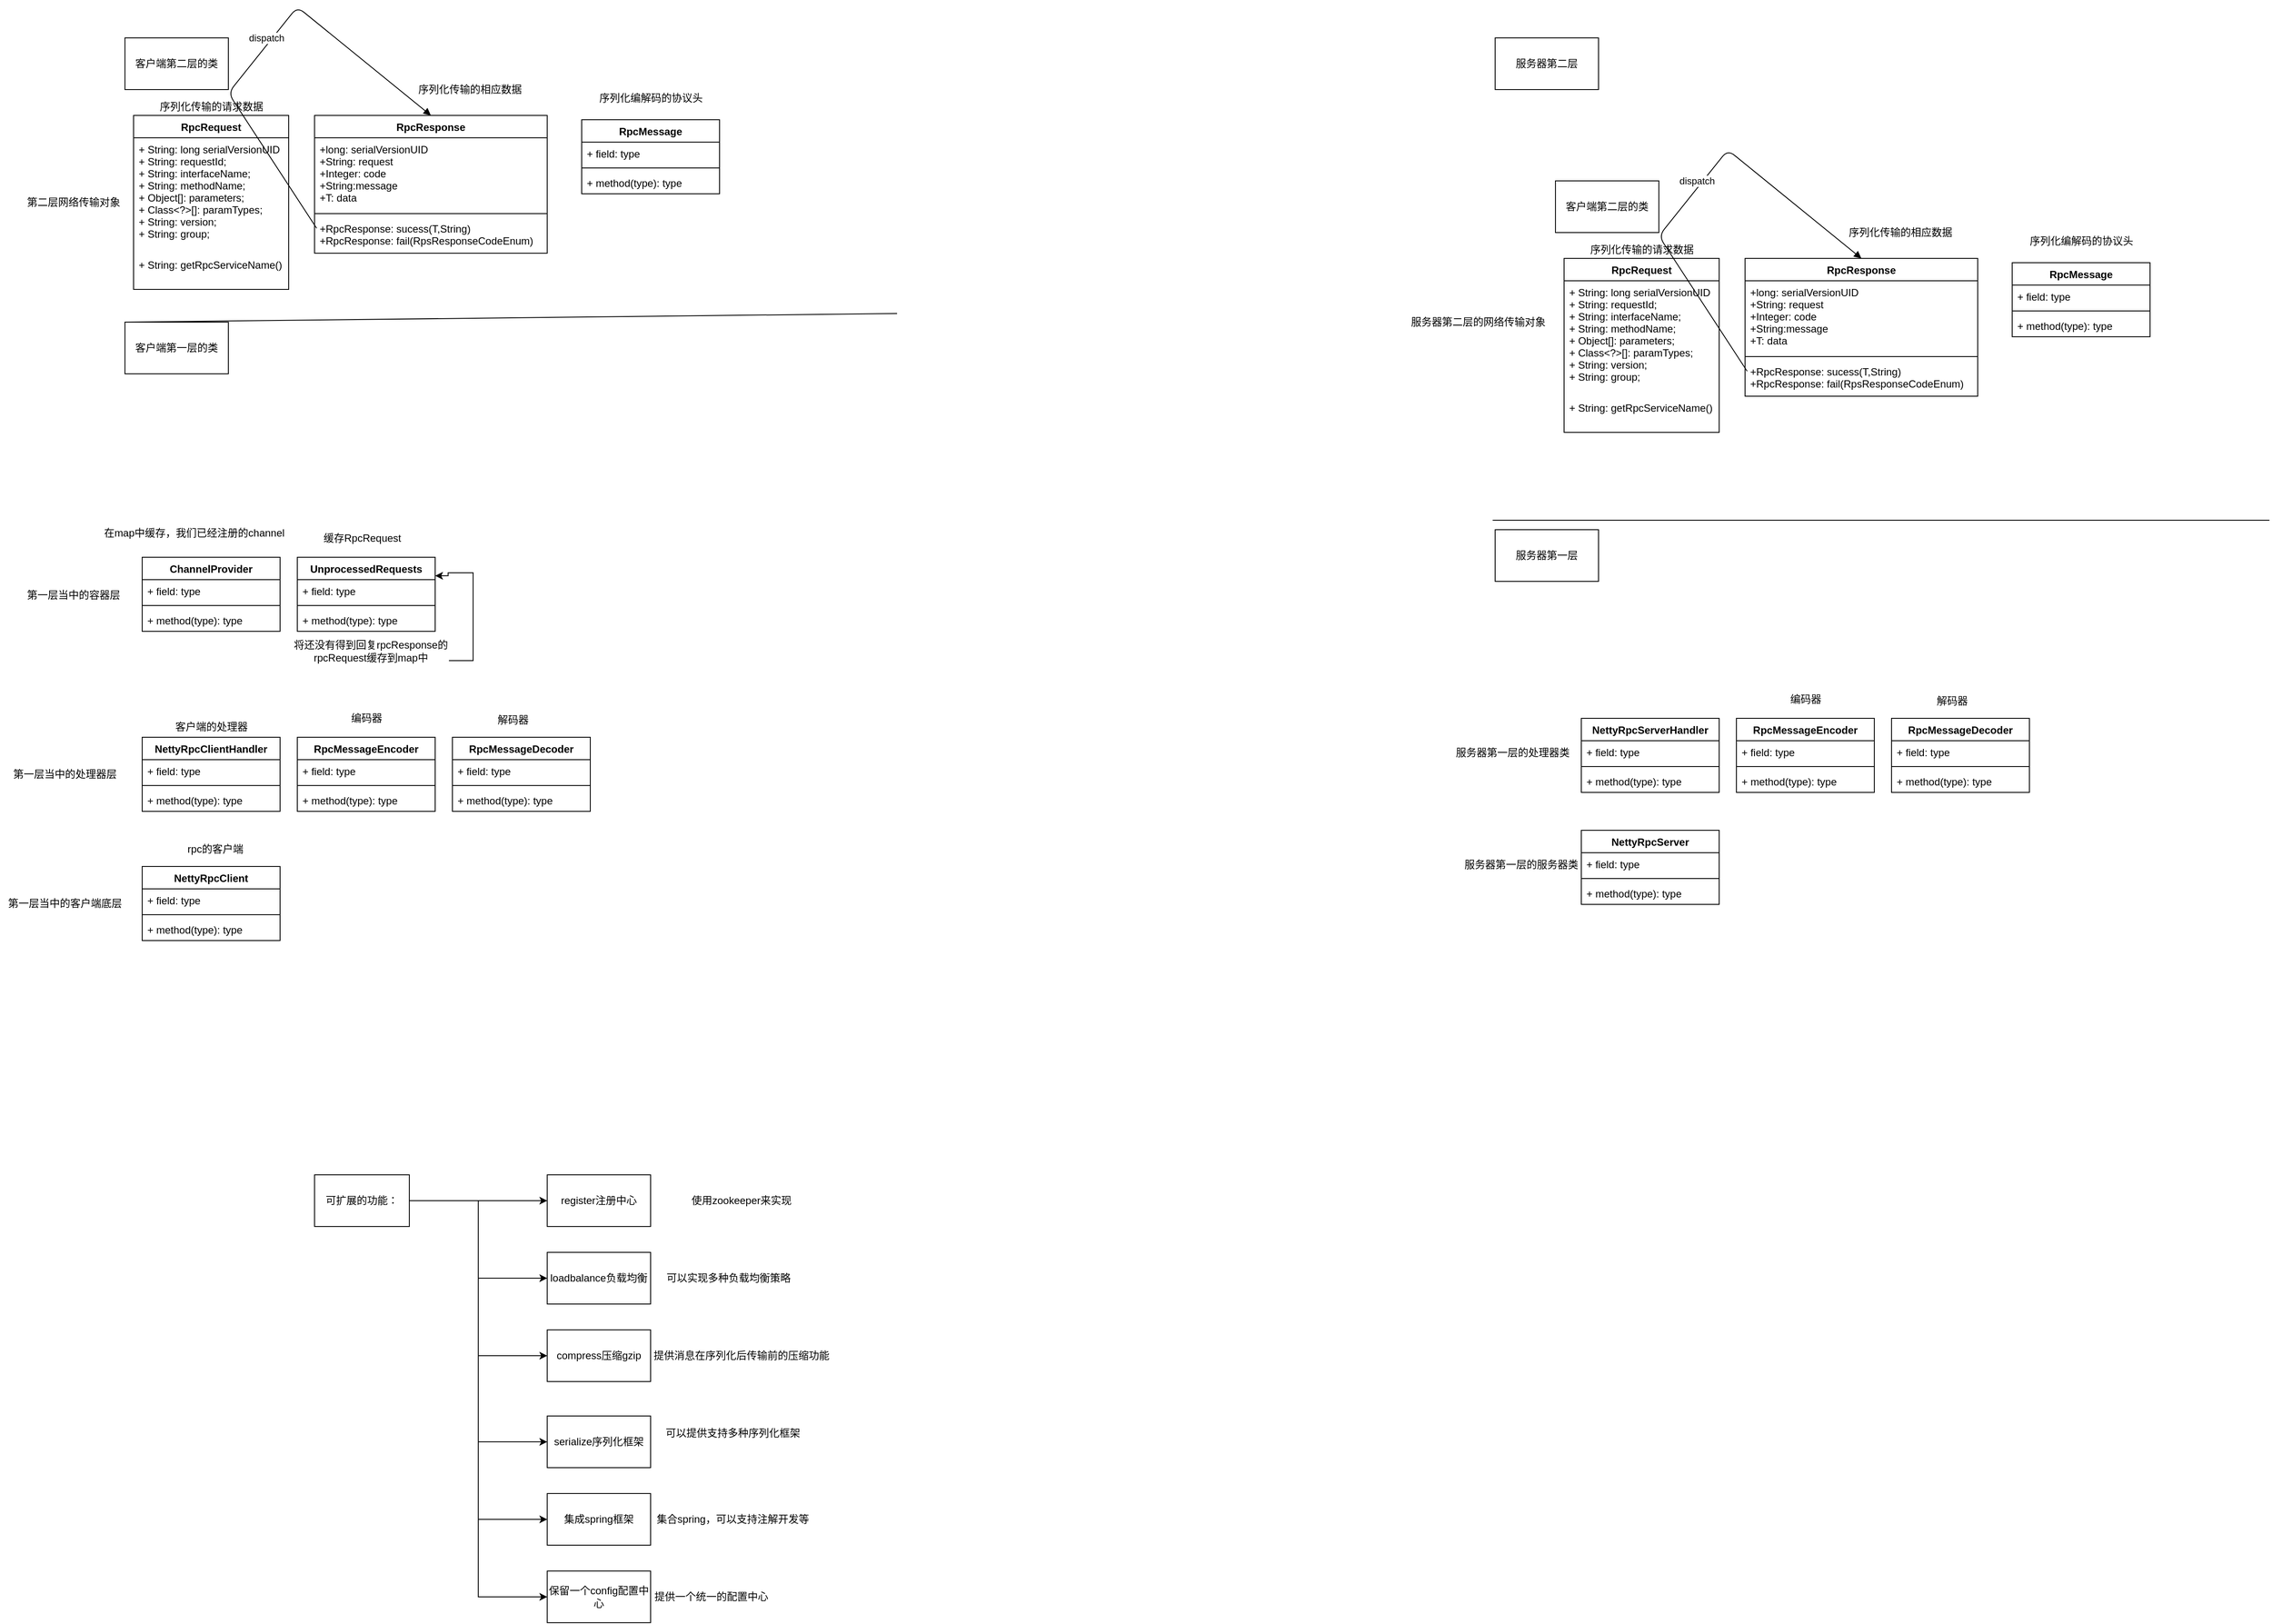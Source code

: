 <mxfile version="15.3.2" type="github">
  <diagram id="C5RBs43oDa-KdzZeNtuy" name="Page-1">
    <mxGraphModel dx="2889" dy="2291" grid="1" gridSize="10" guides="1" tooltips="1" connect="1" arrows="1" fold="1" page="1" pageScale="1" pageWidth="827" pageHeight="1169" math="0" shadow="0">
      <root>
        <mxCell id="WIyWlLk6GJQsqaUBKTNV-0" />
        <mxCell id="WIyWlLk6GJQsqaUBKTNV-1" parent="WIyWlLk6GJQsqaUBKTNV-0" />
        <mxCell id="pnOXPWSVjmxFKUKoBgUp-0" value="RpcRequest" style="swimlane;fontStyle=1;align=center;verticalAlign=top;childLayout=stackLayout;horizontal=1;startSize=26;horizontalStack=0;resizeParent=1;resizeParentMax=0;resizeLast=0;collapsible=1;marginBottom=0;" vertex="1" parent="WIyWlLk6GJQsqaUBKTNV-1">
          <mxGeometry x="10" y="90" width="180" height="202" as="geometry" />
        </mxCell>
        <mxCell id="pnOXPWSVjmxFKUKoBgUp-1" value="+ String: long serialVersionUID&#xa;+ String: requestId;&#xa;+ String: interfaceName;&#xa;+ String: methodName;&#xa;+ Object[]: parameters;&#xa;+ Class&lt;?&gt;[]: paramTypes;&#xa;+ String: version;&#xa;+ String: group;" style="text;strokeColor=none;fillColor=none;align=left;verticalAlign=top;spacingLeft=4;spacingRight=4;overflow=hidden;rotatable=0;points=[[0,0.5],[1,0.5]];portConstraint=eastwest;" vertex="1" parent="pnOXPWSVjmxFKUKoBgUp-0">
          <mxGeometry y="26" width="180" height="134" as="geometry" />
        </mxCell>
        <mxCell id="pnOXPWSVjmxFKUKoBgUp-19" value="+ String: getRpcServiceName()" style="text;strokeColor=none;fillColor=none;align=left;verticalAlign=top;spacingLeft=4;spacingRight=4;overflow=hidden;rotatable=0;points=[[0,0.5],[1,0.5]];portConstraint=eastwest;" vertex="1" parent="pnOXPWSVjmxFKUKoBgUp-0">
          <mxGeometry y="160" width="180" height="42" as="geometry" />
        </mxCell>
        <mxCell id="pnOXPWSVjmxFKUKoBgUp-4" value="&lt;pre style=&quot;background-color: #2b2b2b ; color: #a9b7c6 ; font-family: &amp;#34;jetbrains mono&amp;#34; ; font-size: 10.5pt&quot;&gt;&lt;br&gt;&lt;/pre&gt;" style="text;html=1;align=center;verticalAlign=middle;resizable=0;points=[];autosize=1;strokeColor=none;fillColor=none;" vertex="1" parent="WIyWlLk6GJQsqaUBKTNV-1">
          <mxGeometry x="330" y="75" width="20" height="50" as="geometry" />
        </mxCell>
        <mxCell id="pnOXPWSVjmxFKUKoBgUp-13" value="RpcResponse" style="swimlane;fontStyle=1;align=center;verticalAlign=top;childLayout=stackLayout;horizontal=1;startSize=26;horizontalStack=0;resizeParent=1;resizeParentMax=0;resizeLast=0;collapsible=1;marginBottom=0;" vertex="1" parent="WIyWlLk6GJQsqaUBKTNV-1">
          <mxGeometry x="220" y="90" width="270" height="160" as="geometry" />
        </mxCell>
        <mxCell id="pnOXPWSVjmxFKUKoBgUp-14" value="+long: serialVersionUID&#xa;+String: request&#xa;+Integer: code&#xa;+String:message&#xa;+T: data" style="text;strokeColor=none;fillColor=none;align=left;verticalAlign=top;spacingLeft=4;spacingRight=4;overflow=hidden;rotatable=0;points=[[0,0.5],[1,0.5]];portConstraint=eastwest;" vertex="1" parent="pnOXPWSVjmxFKUKoBgUp-13">
          <mxGeometry y="26" width="270" height="84" as="geometry" />
        </mxCell>
        <mxCell id="pnOXPWSVjmxFKUKoBgUp-15" value="" style="line;strokeWidth=1;fillColor=none;align=left;verticalAlign=middle;spacingTop=-1;spacingLeft=3;spacingRight=3;rotatable=0;labelPosition=right;points=[];portConstraint=eastwest;" vertex="1" parent="pnOXPWSVjmxFKUKoBgUp-13">
          <mxGeometry y="110" width="270" height="8" as="geometry" />
        </mxCell>
        <mxCell id="pnOXPWSVjmxFKUKoBgUp-16" value="+RpcResponse: sucess(T,String)&#xa;+RpcResponse: fail(RpsResponseCodeEnum)" style="text;strokeColor=none;fillColor=none;align=left;verticalAlign=top;spacingLeft=4;spacingRight=4;overflow=hidden;rotatable=0;points=[[0,0.5],[1,0.5]];portConstraint=eastwest;" vertex="1" parent="pnOXPWSVjmxFKUKoBgUp-13">
          <mxGeometry y="118" width="270" height="42" as="geometry" />
        </mxCell>
        <mxCell id="pnOXPWSVjmxFKUKoBgUp-18" value="dispatch" style="html=1;verticalAlign=bottom;endArrow=block;exitX=0.009;exitY=0.31;exitDx=0;exitDy=0;exitPerimeter=0;entryX=0.5;entryY=0;entryDx=0;entryDy=0;" edge="1" parent="pnOXPWSVjmxFKUKoBgUp-13" source="pnOXPWSVjmxFKUKoBgUp-16" target="pnOXPWSVjmxFKUKoBgUp-13">
          <mxGeometry width="80" relative="1" as="geometry">
            <mxPoint x="-100" y="154" as="sourcePoint" />
            <mxPoint x="140" y="4" as="targetPoint" />
            <Array as="points">
              <mxPoint x="-100" y="-26" />
              <mxPoint x="-20" y="-126" />
            </Array>
          </mxGeometry>
        </mxCell>
        <mxCell id="pnOXPWSVjmxFKUKoBgUp-20" value="ChannelProvider" style="swimlane;fontStyle=1;align=center;verticalAlign=top;childLayout=stackLayout;horizontal=1;startSize=26;horizontalStack=0;resizeParent=1;resizeParentMax=0;resizeLast=0;collapsible=1;marginBottom=0;" vertex="1" parent="WIyWlLk6GJQsqaUBKTNV-1">
          <mxGeometry x="20" y="603" width="160" height="86" as="geometry" />
        </mxCell>
        <mxCell id="pnOXPWSVjmxFKUKoBgUp-21" value="+ field: type" style="text;strokeColor=none;fillColor=none;align=left;verticalAlign=top;spacingLeft=4;spacingRight=4;overflow=hidden;rotatable=0;points=[[0,0.5],[1,0.5]];portConstraint=eastwest;" vertex="1" parent="pnOXPWSVjmxFKUKoBgUp-20">
          <mxGeometry y="26" width="160" height="26" as="geometry" />
        </mxCell>
        <mxCell id="pnOXPWSVjmxFKUKoBgUp-22" value="" style="line;strokeWidth=1;fillColor=none;align=left;verticalAlign=middle;spacingTop=-1;spacingLeft=3;spacingRight=3;rotatable=0;labelPosition=right;points=[];portConstraint=eastwest;" vertex="1" parent="pnOXPWSVjmxFKUKoBgUp-20">
          <mxGeometry y="52" width="160" height="8" as="geometry" />
        </mxCell>
        <mxCell id="pnOXPWSVjmxFKUKoBgUp-23" value="+ method(type): type" style="text;strokeColor=none;fillColor=none;align=left;verticalAlign=top;spacingLeft=4;spacingRight=4;overflow=hidden;rotatable=0;points=[[0,0.5],[1,0.5]];portConstraint=eastwest;" vertex="1" parent="pnOXPWSVjmxFKUKoBgUp-20">
          <mxGeometry y="60" width="160" height="26" as="geometry" />
        </mxCell>
        <mxCell id="pnOXPWSVjmxFKUKoBgUp-24" value="NettyRpcClient" style="swimlane;fontStyle=1;align=center;verticalAlign=top;childLayout=stackLayout;horizontal=1;startSize=26;horizontalStack=0;resizeParent=1;resizeParentMax=0;resizeLast=0;collapsible=1;marginBottom=0;" vertex="1" parent="WIyWlLk6GJQsqaUBKTNV-1">
          <mxGeometry x="20" y="962" width="160" height="86" as="geometry" />
        </mxCell>
        <mxCell id="pnOXPWSVjmxFKUKoBgUp-25" value="+ field: type" style="text;strokeColor=none;fillColor=none;align=left;verticalAlign=top;spacingLeft=4;spacingRight=4;overflow=hidden;rotatable=0;points=[[0,0.5],[1,0.5]];portConstraint=eastwest;" vertex="1" parent="pnOXPWSVjmxFKUKoBgUp-24">
          <mxGeometry y="26" width="160" height="26" as="geometry" />
        </mxCell>
        <mxCell id="pnOXPWSVjmxFKUKoBgUp-26" value="" style="line;strokeWidth=1;fillColor=none;align=left;verticalAlign=middle;spacingTop=-1;spacingLeft=3;spacingRight=3;rotatable=0;labelPosition=right;points=[];portConstraint=eastwest;" vertex="1" parent="pnOXPWSVjmxFKUKoBgUp-24">
          <mxGeometry y="52" width="160" height="8" as="geometry" />
        </mxCell>
        <mxCell id="pnOXPWSVjmxFKUKoBgUp-27" value="+ method(type): type" style="text;strokeColor=none;fillColor=none;align=left;verticalAlign=top;spacingLeft=4;spacingRight=4;overflow=hidden;rotatable=0;points=[[0,0.5],[1,0.5]];portConstraint=eastwest;" vertex="1" parent="pnOXPWSVjmxFKUKoBgUp-24">
          <mxGeometry y="60" width="160" height="26" as="geometry" />
        </mxCell>
        <mxCell id="pnOXPWSVjmxFKUKoBgUp-28" value="NettyRpcClientHandler" style="swimlane;fontStyle=1;align=center;verticalAlign=top;childLayout=stackLayout;horizontal=1;startSize=26;horizontalStack=0;resizeParent=1;resizeParentMax=0;resizeLast=0;collapsible=1;marginBottom=0;" vertex="1" parent="WIyWlLk6GJQsqaUBKTNV-1">
          <mxGeometry x="20" y="812" width="160" height="86" as="geometry" />
        </mxCell>
        <mxCell id="pnOXPWSVjmxFKUKoBgUp-29" value="+ field: type" style="text;strokeColor=none;fillColor=none;align=left;verticalAlign=top;spacingLeft=4;spacingRight=4;overflow=hidden;rotatable=0;points=[[0,0.5],[1,0.5]];portConstraint=eastwest;" vertex="1" parent="pnOXPWSVjmxFKUKoBgUp-28">
          <mxGeometry y="26" width="160" height="26" as="geometry" />
        </mxCell>
        <mxCell id="pnOXPWSVjmxFKUKoBgUp-30" value="" style="line;strokeWidth=1;fillColor=none;align=left;verticalAlign=middle;spacingTop=-1;spacingLeft=3;spacingRight=3;rotatable=0;labelPosition=right;points=[];portConstraint=eastwest;" vertex="1" parent="pnOXPWSVjmxFKUKoBgUp-28">
          <mxGeometry y="52" width="160" height="8" as="geometry" />
        </mxCell>
        <mxCell id="pnOXPWSVjmxFKUKoBgUp-31" value="+ method(type): type" style="text;strokeColor=none;fillColor=none;align=left;verticalAlign=top;spacingLeft=4;spacingRight=4;overflow=hidden;rotatable=0;points=[[0,0.5],[1,0.5]];portConstraint=eastwest;" vertex="1" parent="pnOXPWSVjmxFKUKoBgUp-28">
          <mxGeometry y="60" width="160" height="26" as="geometry" />
        </mxCell>
        <mxCell id="pnOXPWSVjmxFKUKoBgUp-32" value="UnprocessedRequests" style="swimlane;fontStyle=1;align=center;verticalAlign=top;childLayout=stackLayout;horizontal=1;startSize=26;horizontalStack=0;resizeParent=1;resizeParentMax=0;resizeLast=0;collapsible=1;marginBottom=0;" vertex="1" parent="WIyWlLk6GJQsqaUBKTNV-1">
          <mxGeometry x="200" y="603" width="160" height="86" as="geometry" />
        </mxCell>
        <mxCell id="pnOXPWSVjmxFKUKoBgUp-33" value="+ field: type" style="text;strokeColor=none;fillColor=none;align=left;verticalAlign=top;spacingLeft=4;spacingRight=4;overflow=hidden;rotatable=0;points=[[0,0.5],[1,0.5]];portConstraint=eastwest;" vertex="1" parent="pnOXPWSVjmxFKUKoBgUp-32">
          <mxGeometry y="26" width="160" height="26" as="geometry" />
        </mxCell>
        <mxCell id="pnOXPWSVjmxFKUKoBgUp-34" value="" style="line;strokeWidth=1;fillColor=none;align=left;verticalAlign=middle;spacingTop=-1;spacingLeft=3;spacingRight=3;rotatable=0;labelPosition=right;points=[];portConstraint=eastwest;" vertex="1" parent="pnOXPWSVjmxFKUKoBgUp-32">
          <mxGeometry y="52" width="160" height="8" as="geometry" />
        </mxCell>
        <mxCell id="pnOXPWSVjmxFKUKoBgUp-35" value="+ method(type): type" style="text;strokeColor=none;fillColor=none;align=left;verticalAlign=top;spacingLeft=4;spacingRight=4;overflow=hidden;rotatable=0;points=[[0,0.5],[1,0.5]];portConstraint=eastwest;" vertex="1" parent="pnOXPWSVjmxFKUKoBgUp-32">
          <mxGeometry y="60" width="160" height="26" as="geometry" />
        </mxCell>
        <mxCell id="pnOXPWSVjmxFKUKoBgUp-37" value="rpc的客户端" style="text;html=1;strokeColor=none;fillColor=none;align=center;verticalAlign=middle;whiteSpace=wrap;rounded=0;" vertex="1" parent="WIyWlLk6GJQsqaUBKTNV-1">
          <mxGeometry x="50" y="932" width="110" height="20" as="geometry" />
        </mxCell>
        <mxCell id="pnOXPWSVjmxFKUKoBgUp-38" value="客户端的处理器" style="text;html=1;align=center;verticalAlign=middle;resizable=0;points=[];autosize=1;strokeColor=none;fillColor=none;" vertex="1" parent="WIyWlLk6GJQsqaUBKTNV-1">
          <mxGeometry x="50" y="790" width="100" height="20" as="geometry" />
        </mxCell>
        <mxCell id="pnOXPWSVjmxFKUKoBgUp-39" value="在map中缓存，我们已经注册的channel" style="text;html=1;align=center;verticalAlign=middle;resizable=0;points=[];autosize=1;strokeColor=none;fillColor=none;" vertex="1" parent="WIyWlLk6GJQsqaUBKTNV-1">
          <mxGeometry x="-30" y="565" width="220" height="20" as="geometry" />
        </mxCell>
        <mxCell id="pnOXPWSVjmxFKUKoBgUp-49" style="edgeStyle=orthogonalEdgeStyle;rounded=0;orthogonalLoop=1;jettySize=auto;html=1;entryX=1;entryY=0.25;entryDx=0;entryDy=0;exitX=1.005;exitY=0.533;exitDx=0;exitDy=0;exitPerimeter=0;" edge="1" parent="WIyWlLk6GJQsqaUBKTNV-1" target="pnOXPWSVjmxFKUKoBgUp-32">
          <mxGeometry relative="1" as="geometry">
            <mxPoint x="375.95" y="722.99" as="sourcePoint" />
            <mxPoint x="385" y="651" as="targetPoint" />
            <Array as="points">
              <mxPoint x="404" y="723" />
              <mxPoint x="404" y="621" />
              <mxPoint x="375" y="621" />
              <mxPoint x="375" y="625" />
            </Array>
          </mxGeometry>
        </mxCell>
        <mxCell id="pnOXPWSVjmxFKUKoBgUp-40" value="将还没有得到回复rpcResponse的&lt;br&gt;rpcRequest缓存到map中" style="text;html=1;align=center;verticalAlign=middle;resizable=0;points=[];autosize=1;strokeColor=none;fillColor=none;" vertex="1" parent="WIyWlLk6GJQsqaUBKTNV-1">
          <mxGeometry x="190" y="696.5" width="190" height="30" as="geometry" />
        </mxCell>
        <mxCell id="pnOXPWSVjmxFKUKoBgUp-41" value="" style="endArrow=none;html=1;" edge="1" parent="WIyWlLk6GJQsqaUBKTNV-1">
          <mxGeometry width="50" height="50" relative="1" as="geometry">
            <mxPoint y="330" as="sourcePoint" />
            <mxPoint x="896" y="320" as="targetPoint" />
          </mxGeometry>
        </mxCell>
        <mxCell id="pnOXPWSVjmxFKUKoBgUp-43" value="客户端第二层的类" style="rounded=0;whiteSpace=wrap;html=1;" vertex="1" parent="WIyWlLk6GJQsqaUBKTNV-1">
          <mxGeometry width="120" height="60" as="geometry" />
        </mxCell>
        <mxCell id="pnOXPWSVjmxFKUKoBgUp-44" value="客户端第一层的类" style="rounded=0;whiteSpace=wrap;html=1;" vertex="1" parent="WIyWlLk6GJQsqaUBKTNV-1">
          <mxGeometry y="330" width="120" height="60" as="geometry" />
        </mxCell>
        <mxCell id="pnOXPWSVjmxFKUKoBgUp-45" value="RpcMessageDecoder" style="swimlane;fontStyle=1;align=center;verticalAlign=top;childLayout=stackLayout;horizontal=1;startSize=26;horizontalStack=0;resizeParent=1;resizeParentMax=0;resizeLast=0;collapsible=1;marginBottom=0;" vertex="1" parent="WIyWlLk6GJQsqaUBKTNV-1">
          <mxGeometry x="380" y="812" width="160" height="86" as="geometry" />
        </mxCell>
        <mxCell id="pnOXPWSVjmxFKUKoBgUp-46" value="+ field: type" style="text;strokeColor=none;fillColor=none;align=left;verticalAlign=top;spacingLeft=4;spacingRight=4;overflow=hidden;rotatable=0;points=[[0,0.5],[1,0.5]];portConstraint=eastwest;" vertex="1" parent="pnOXPWSVjmxFKUKoBgUp-45">
          <mxGeometry y="26" width="160" height="26" as="geometry" />
        </mxCell>
        <mxCell id="pnOXPWSVjmxFKUKoBgUp-47" value="" style="line;strokeWidth=1;fillColor=none;align=left;verticalAlign=middle;spacingTop=-1;spacingLeft=3;spacingRight=3;rotatable=0;labelPosition=right;points=[];portConstraint=eastwest;" vertex="1" parent="pnOXPWSVjmxFKUKoBgUp-45">
          <mxGeometry y="52" width="160" height="8" as="geometry" />
        </mxCell>
        <mxCell id="pnOXPWSVjmxFKUKoBgUp-48" value="+ method(type): type" style="text;strokeColor=none;fillColor=none;align=left;verticalAlign=top;spacingLeft=4;spacingRight=4;overflow=hidden;rotatable=0;points=[[0,0.5],[1,0.5]];portConstraint=eastwest;" vertex="1" parent="pnOXPWSVjmxFKUKoBgUp-45">
          <mxGeometry y="60" width="160" height="26" as="geometry" />
        </mxCell>
        <mxCell id="pnOXPWSVjmxFKUKoBgUp-50" value="缓存RpcRequest" style="text;html=1;align=center;verticalAlign=middle;resizable=0;points=[];autosize=1;strokeColor=none;fillColor=none;" vertex="1" parent="WIyWlLk6GJQsqaUBKTNV-1">
          <mxGeometry x="220" y="571" width="110" height="20" as="geometry" />
        </mxCell>
        <mxCell id="pnOXPWSVjmxFKUKoBgUp-51" value="RpcMessageEncoder" style="swimlane;fontStyle=1;align=center;verticalAlign=top;childLayout=stackLayout;horizontal=1;startSize=26;horizontalStack=0;resizeParent=1;resizeParentMax=0;resizeLast=0;collapsible=1;marginBottom=0;" vertex="1" parent="WIyWlLk6GJQsqaUBKTNV-1">
          <mxGeometry x="200" y="812" width="160" height="86" as="geometry" />
        </mxCell>
        <mxCell id="pnOXPWSVjmxFKUKoBgUp-52" value="+ field: type" style="text;strokeColor=none;fillColor=none;align=left;verticalAlign=top;spacingLeft=4;spacingRight=4;overflow=hidden;rotatable=0;points=[[0,0.5],[1,0.5]];portConstraint=eastwest;" vertex="1" parent="pnOXPWSVjmxFKUKoBgUp-51">
          <mxGeometry y="26" width="160" height="26" as="geometry" />
        </mxCell>
        <mxCell id="pnOXPWSVjmxFKUKoBgUp-53" value="" style="line;strokeWidth=1;fillColor=none;align=left;verticalAlign=middle;spacingTop=-1;spacingLeft=3;spacingRight=3;rotatable=0;labelPosition=right;points=[];portConstraint=eastwest;" vertex="1" parent="pnOXPWSVjmxFKUKoBgUp-51">
          <mxGeometry y="52" width="160" height="8" as="geometry" />
        </mxCell>
        <mxCell id="pnOXPWSVjmxFKUKoBgUp-54" value="+ method(type): type" style="text;strokeColor=none;fillColor=none;align=left;verticalAlign=top;spacingLeft=4;spacingRight=4;overflow=hidden;rotatable=0;points=[[0,0.5],[1,0.5]];portConstraint=eastwest;" vertex="1" parent="pnOXPWSVjmxFKUKoBgUp-51">
          <mxGeometry y="60" width="160" height="26" as="geometry" />
        </mxCell>
        <mxCell id="pnOXPWSVjmxFKUKoBgUp-55" value="解码器" style="text;html=1;align=center;verticalAlign=middle;resizable=0;points=[];autosize=1;strokeColor=none;fillColor=none;" vertex="1" parent="WIyWlLk6GJQsqaUBKTNV-1">
          <mxGeometry x="425" y="782" width="50" height="20" as="geometry" />
        </mxCell>
        <mxCell id="pnOXPWSVjmxFKUKoBgUp-56" value="编码器" style="text;html=1;align=center;verticalAlign=middle;resizable=0;points=[];autosize=1;strokeColor=none;fillColor=none;" vertex="1" parent="WIyWlLk6GJQsqaUBKTNV-1">
          <mxGeometry x="255" y="780" width="50" height="20" as="geometry" />
        </mxCell>
        <mxCell id="pnOXPWSVjmxFKUKoBgUp-57" value="RpcMessage" style="swimlane;fontStyle=1;align=center;verticalAlign=top;childLayout=stackLayout;horizontal=1;startSize=26;horizontalStack=0;resizeParent=1;resizeParentMax=0;resizeLast=0;collapsible=1;marginBottom=0;" vertex="1" parent="WIyWlLk6GJQsqaUBKTNV-1">
          <mxGeometry x="530" y="95" width="160" height="86" as="geometry" />
        </mxCell>
        <mxCell id="pnOXPWSVjmxFKUKoBgUp-58" value="+ field: type" style="text;strokeColor=none;fillColor=none;align=left;verticalAlign=top;spacingLeft=4;spacingRight=4;overflow=hidden;rotatable=0;points=[[0,0.5],[1,0.5]];portConstraint=eastwest;" vertex="1" parent="pnOXPWSVjmxFKUKoBgUp-57">
          <mxGeometry y="26" width="160" height="26" as="geometry" />
        </mxCell>
        <mxCell id="pnOXPWSVjmxFKUKoBgUp-59" value="" style="line;strokeWidth=1;fillColor=none;align=left;verticalAlign=middle;spacingTop=-1;spacingLeft=3;spacingRight=3;rotatable=0;labelPosition=right;points=[];portConstraint=eastwest;" vertex="1" parent="pnOXPWSVjmxFKUKoBgUp-57">
          <mxGeometry y="52" width="160" height="8" as="geometry" />
        </mxCell>
        <mxCell id="pnOXPWSVjmxFKUKoBgUp-60" value="+ method(type): type" style="text;strokeColor=none;fillColor=none;align=left;verticalAlign=top;spacingLeft=4;spacingRight=4;overflow=hidden;rotatable=0;points=[[0,0.5],[1,0.5]];portConstraint=eastwest;" vertex="1" parent="pnOXPWSVjmxFKUKoBgUp-57">
          <mxGeometry y="60" width="160" height="26" as="geometry" />
        </mxCell>
        <mxCell id="pnOXPWSVjmxFKUKoBgUp-62" value="序列化编解码的协议头" style="text;html=1;align=center;verticalAlign=middle;resizable=0;points=[];autosize=1;strokeColor=none;fillColor=none;" vertex="1" parent="WIyWlLk6GJQsqaUBKTNV-1">
          <mxGeometry x="540" y="60" width="140" height="20" as="geometry" />
        </mxCell>
        <mxCell id="pnOXPWSVjmxFKUKoBgUp-63" value="序列化传输的相应数据" style="text;html=1;align=center;verticalAlign=middle;resizable=0;points=[];autosize=1;strokeColor=none;fillColor=none;" vertex="1" parent="WIyWlLk6GJQsqaUBKTNV-1">
          <mxGeometry x="330" y="50" width="140" height="20" as="geometry" />
        </mxCell>
        <mxCell id="pnOXPWSVjmxFKUKoBgUp-64" value="序列化传输的请求数据" style="text;html=1;align=center;verticalAlign=middle;resizable=0;points=[];autosize=1;strokeColor=none;fillColor=none;" vertex="1" parent="WIyWlLk6GJQsqaUBKTNV-1">
          <mxGeometry x="30" y="70" width="140" height="20" as="geometry" />
        </mxCell>
        <mxCell id="pnOXPWSVjmxFKUKoBgUp-65" value="第一层当中的容器层" style="text;html=1;align=center;verticalAlign=middle;resizable=0;points=[];autosize=1;strokeColor=none;fillColor=none;" vertex="1" parent="WIyWlLk6GJQsqaUBKTNV-1">
          <mxGeometry x="-120" y="637" width="120" height="20" as="geometry" />
        </mxCell>
        <mxCell id="pnOXPWSVjmxFKUKoBgUp-66" value="第一层当中的处理器层" style="text;html=1;align=center;verticalAlign=middle;resizable=0;points=[];autosize=1;strokeColor=none;fillColor=none;" vertex="1" parent="WIyWlLk6GJQsqaUBKTNV-1">
          <mxGeometry x="-140" y="845" width="140" height="20" as="geometry" />
        </mxCell>
        <mxCell id="pnOXPWSVjmxFKUKoBgUp-67" value="第一层当中的客户端底层" style="text;html=1;align=center;verticalAlign=middle;resizable=0;points=[];autosize=1;strokeColor=none;fillColor=none;" vertex="1" parent="WIyWlLk6GJQsqaUBKTNV-1">
          <mxGeometry x="-145" y="995" width="150" height="20" as="geometry" />
        </mxCell>
        <mxCell id="pnOXPWSVjmxFKUKoBgUp-70" value="第二层网络传输对象" style="text;html=1;align=center;verticalAlign=middle;resizable=0;points=[];autosize=1;strokeColor=none;fillColor=none;" vertex="1" parent="WIyWlLk6GJQsqaUBKTNV-1">
          <mxGeometry x="-120" y="181" width="120" height="20" as="geometry" />
        </mxCell>
        <mxCell id="pnOXPWSVjmxFKUKoBgUp-72" value="NettyRpcServer" style="swimlane;fontStyle=1;align=center;verticalAlign=top;childLayout=stackLayout;horizontal=1;startSize=26;horizontalStack=0;resizeParent=1;resizeParentMax=0;resizeLast=0;collapsible=1;marginBottom=0;" vertex="1" parent="WIyWlLk6GJQsqaUBKTNV-1">
          <mxGeometry x="1690" y="920" width="160" height="86" as="geometry" />
        </mxCell>
        <mxCell id="pnOXPWSVjmxFKUKoBgUp-73" value="+ field: type" style="text;strokeColor=none;fillColor=none;align=left;verticalAlign=top;spacingLeft=4;spacingRight=4;overflow=hidden;rotatable=0;points=[[0,0.5],[1,0.5]];portConstraint=eastwest;" vertex="1" parent="pnOXPWSVjmxFKUKoBgUp-72">
          <mxGeometry y="26" width="160" height="26" as="geometry" />
        </mxCell>
        <mxCell id="pnOXPWSVjmxFKUKoBgUp-74" value="" style="line;strokeWidth=1;fillColor=none;align=left;verticalAlign=middle;spacingTop=-1;spacingLeft=3;spacingRight=3;rotatable=0;labelPosition=right;points=[];portConstraint=eastwest;" vertex="1" parent="pnOXPWSVjmxFKUKoBgUp-72">
          <mxGeometry y="52" width="160" height="8" as="geometry" />
        </mxCell>
        <mxCell id="pnOXPWSVjmxFKUKoBgUp-75" value="+ method(type): type" style="text;strokeColor=none;fillColor=none;align=left;verticalAlign=top;spacingLeft=4;spacingRight=4;overflow=hidden;rotatable=0;points=[[0,0.5],[1,0.5]];portConstraint=eastwest;" vertex="1" parent="pnOXPWSVjmxFKUKoBgUp-72">
          <mxGeometry y="60" width="160" height="26" as="geometry" />
        </mxCell>
        <mxCell id="pnOXPWSVjmxFKUKoBgUp-78" value="NettyRpcServerHandler" style="swimlane;fontStyle=1;align=center;verticalAlign=top;childLayout=stackLayout;horizontal=1;startSize=26;horizontalStack=0;resizeParent=1;resizeParentMax=0;resizeLast=0;collapsible=1;marginBottom=0;" vertex="1" parent="WIyWlLk6GJQsqaUBKTNV-1">
          <mxGeometry x="1690" y="790" width="160" height="86" as="geometry" />
        </mxCell>
        <mxCell id="pnOXPWSVjmxFKUKoBgUp-79" value="+ field: type" style="text;strokeColor=none;fillColor=none;align=left;verticalAlign=top;spacingLeft=4;spacingRight=4;overflow=hidden;rotatable=0;points=[[0,0.5],[1,0.5]];portConstraint=eastwest;" vertex="1" parent="pnOXPWSVjmxFKUKoBgUp-78">
          <mxGeometry y="26" width="160" height="26" as="geometry" />
        </mxCell>
        <mxCell id="pnOXPWSVjmxFKUKoBgUp-80" value="" style="line;strokeWidth=1;fillColor=none;align=left;verticalAlign=middle;spacingTop=-1;spacingLeft=3;spacingRight=3;rotatable=0;labelPosition=right;points=[];portConstraint=eastwest;" vertex="1" parent="pnOXPWSVjmxFKUKoBgUp-78">
          <mxGeometry y="52" width="160" height="8" as="geometry" />
        </mxCell>
        <mxCell id="pnOXPWSVjmxFKUKoBgUp-81" value="+ method(type): type" style="text;strokeColor=none;fillColor=none;align=left;verticalAlign=top;spacingLeft=4;spacingRight=4;overflow=hidden;rotatable=0;points=[[0,0.5],[1,0.5]];portConstraint=eastwest;" vertex="1" parent="pnOXPWSVjmxFKUKoBgUp-78">
          <mxGeometry y="60" width="160" height="26" as="geometry" />
        </mxCell>
        <mxCell id="pnOXPWSVjmxFKUKoBgUp-82" value="RpcMessageDecoder" style="swimlane;fontStyle=1;align=center;verticalAlign=top;childLayout=stackLayout;horizontal=1;startSize=26;horizontalStack=0;resizeParent=1;resizeParentMax=0;resizeLast=0;collapsible=1;marginBottom=0;" vertex="1" parent="WIyWlLk6GJQsqaUBKTNV-1">
          <mxGeometry x="2050" y="790" width="160" height="86" as="geometry" />
        </mxCell>
        <mxCell id="pnOXPWSVjmxFKUKoBgUp-83" value="+ field: type" style="text;strokeColor=none;fillColor=none;align=left;verticalAlign=top;spacingLeft=4;spacingRight=4;overflow=hidden;rotatable=0;points=[[0,0.5],[1,0.5]];portConstraint=eastwest;" vertex="1" parent="pnOXPWSVjmxFKUKoBgUp-82">
          <mxGeometry y="26" width="160" height="26" as="geometry" />
        </mxCell>
        <mxCell id="pnOXPWSVjmxFKUKoBgUp-84" value="" style="line;strokeWidth=1;fillColor=none;align=left;verticalAlign=middle;spacingTop=-1;spacingLeft=3;spacingRight=3;rotatable=0;labelPosition=right;points=[];portConstraint=eastwest;" vertex="1" parent="pnOXPWSVjmxFKUKoBgUp-82">
          <mxGeometry y="52" width="160" height="8" as="geometry" />
        </mxCell>
        <mxCell id="pnOXPWSVjmxFKUKoBgUp-85" value="+ method(type): type" style="text;strokeColor=none;fillColor=none;align=left;verticalAlign=top;spacingLeft=4;spacingRight=4;overflow=hidden;rotatable=0;points=[[0,0.5],[1,0.5]];portConstraint=eastwest;" vertex="1" parent="pnOXPWSVjmxFKUKoBgUp-82">
          <mxGeometry y="60" width="160" height="26" as="geometry" />
        </mxCell>
        <mxCell id="pnOXPWSVjmxFKUKoBgUp-86" value="RpcMessageEncoder" style="swimlane;fontStyle=1;align=center;verticalAlign=top;childLayout=stackLayout;horizontal=1;startSize=26;horizontalStack=0;resizeParent=1;resizeParentMax=0;resizeLast=0;collapsible=1;marginBottom=0;" vertex="1" parent="WIyWlLk6GJQsqaUBKTNV-1">
          <mxGeometry x="1870" y="790" width="160" height="86" as="geometry" />
        </mxCell>
        <mxCell id="pnOXPWSVjmxFKUKoBgUp-87" value="+ field: type" style="text;strokeColor=none;fillColor=none;align=left;verticalAlign=top;spacingLeft=4;spacingRight=4;overflow=hidden;rotatable=0;points=[[0,0.5],[1,0.5]];portConstraint=eastwest;" vertex="1" parent="pnOXPWSVjmxFKUKoBgUp-86">
          <mxGeometry y="26" width="160" height="26" as="geometry" />
        </mxCell>
        <mxCell id="pnOXPWSVjmxFKUKoBgUp-88" value="" style="line;strokeWidth=1;fillColor=none;align=left;verticalAlign=middle;spacingTop=-1;spacingLeft=3;spacingRight=3;rotatable=0;labelPosition=right;points=[];portConstraint=eastwest;" vertex="1" parent="pnOXPWSVjmxFKUKoBgUp-86">
          <mxGeometry y="52" width="160" height="8" as="geometry" />
        </mxCell>
        <mxCell id="pnOXPWSVjmxFKUKoBgUp-89" value="+ method(type): type" style="text;strokeColor=none;fillColor=none;align=left;verticalAlign=top;spacingLeft=4;spacingRight=4;overflow=hidden;rotatable=0;points=[[0,0.5],[1,0.5]];portConstraint=eastwest;" vertex="1" parent="pnOXPWSVjmxFKUKoBgUp-86">
          <mxGeometry y="60" width="160" height="26" as="geometry" />
        </mxCell>
        <mxCell id="pnOXPWSVjmxFKUKoBgUp-90" value="解码器" style="text;html=1;align=center;verticalAlign=middle;resizable=0;points=[];autosize=1;strokeColor=none;fillColor=none;" vertex="1" parent="WIyWlLk6GJQsqaUBKTNV-1">
          <mxGeometry x="2095" y="760" width="50" height="20" as="geometry" />
        </mxCell>
        <mxCell id="pnOXPWSVjmxFKUKoBgUp-91" value="编码器" style="text;html=1;align=center;verticalAlign=middle;resizable=0;points=[];autosize=1;strokeColor=none;fillColor=none;" vertex="1" parent="WIyWlLk6GJQsqaUBKTNV-1">
          <mxGeometry x="1925" y="758" width="50" height="20" as="geometry" />
        </mxCell>
        <mxCell id="pnOXPWSVjmxFKUKoBgUp-92" value="RpcRequest" style="swimlane;fontStyle=1;align=center;verticalAlign=top;childLayout=stackLayout;horizontal=1;startSize=26;horizontalStack=0;resizeParent=1;resizeParentMax=0;resizeLast=0;collapsible=1;marginBottom=0;" vertex="1" parent="WIyWlLk6GJQsqaUBKTNV-1">
          <mxGeometry x="1670" y="256" width="180" height="202" as="geometry" />
        </mxCell>
        <mxCell id="pnOXPWSVjmxFKUKoBgUp-93" value="+ String: long serialVersionUID&#xa;+ String: requestId;&#xa;+ String: interfaceName;&#xa;+ String: methodName;&#xa;+ Object[]: parameters;&#xa;+ Class&lt;?&gt;[]: paramTypes;&#xa;+ String: version;&#xa;+ String: group;" style="text;strokeColor=none;fillColor=none;align=left;verticalAlign=top;spacingLeft=4;spacingRight=4;overflow=hidden;rotatable=0;points=[[0,0.5],[1,0.5]];portConstraint=eastwest;" vertex="1" parent="pnOXPWSVjmxFKUKoBgUp-92">
          <mxGeometry y="26" width="180" height="134" as="geometry" />
        </mxCell>
        <mxCell id="pnOXPWSVjmxFKUKoBgUp-94" value="+ String: getRpcServiceName()" style="text;strokeColor=none;fillColor=none;align=left;verticalAlign=top;spacingLeft=4;spacingRight=4;overflow=hidden;rotatable=0;points=[[0,0.5],[1,0.5]];portConstraint=eastwest;" vertex="1" parent="pnOXPWSVjmxFKUKoBgUp-92">
          <mxGeometry y="160" width="180" height="42" as="geometry" />
        </mxCell>
        <mxCell id="pnOXPWSVjmxFKUKoBgUp-95" value="&lt;pre style=&quot;background-color: #2b2b2b ; color: #a9b7c6 ; font-family: &amp;#34;jetbrains mono&amp;#34; ; font-size: 10.5pt&quot;&gt;&lt;br&gt;&lt;/pre&gt;" style="text;html=1;align=center;verticalAlign=middle;resizable=0;points=[];autosize=1;strokeColor=none;fillColor=none;" vertex="1" parent="WIyWlLk6GJQsqaUBKTNV-1">
          <mxGeometry x="1990" y="241" width="20" height="50" as="geometry" />
        </mxCell>
        <mxCell id="pnOXPWSVjmxFKUKoBgUp-96" value="RpcResponse" style="swimlane;fontStyle=1;align=center;verticalAlign=top;childLayout=stackLayout;horizontal=1;startSize=26;horizontalStack=0;resizeParent=1;resizeParentMax=0;resizeLast=0;collapsible=1;marginBottom=0;" vertex="1" parent="WIyWlLk6GJQsqaUBKTNV-1">
          <mxGeometry x="1880" y="256" width="270" height="160" as="geometry" />
        </mxCell>
        <mxCell id="pnOXPWSVjmxFKUKoBgUp-97" value="+long: serialVersionUID&#xa;+String: request&#xa;+Integer: code&#xa;+String:message&#xa;+T: data" style="text;strokeColor=none;fillColor=none;align=left;verticalAlign=top;spacingLeft=4;spacingRight=4;overflow=hidden;rotatable=0;points=[[0,0.5],[1,0.5]];portConstraint=eastwest;" vertex="1" parent="pnOXPWSVjmxFKUKoBgUp-96">
          <mxGeometry y="26" width="270" height="84" as="geometry" />
        </mxCell>
        <mxCell id="pnOXPWSVjmxFKUKoBgUp-98" value="" style="line;strokeWidth=1;fillColor=none;align=left;verticalAlign=middle;spacingTop=-1;spacingLeft=3;spacingRight=3;rotatable=0;labelPosition=right;points=[];portConstraint=eastwest;" vertex="1" parent="pnOXPWSVjmxFKUKoBgUp-96">
          <mxGeometry y="110" width="270" height="8" as="geometry" />
        </mxCell>
        <mxCell id="pnOXPWSVjmxFKUKoBgUp-99" value="+RpcResponse: sucess(T,String)&#xa;+RpcResponse: fail(RpsResponseCodeEnum)" style="text;strokeColor=none;fillColor=none;align=left;verticalAlign=top;spacingLeft=4;spacingRight=4;overflow=hidden;rotatable=0;points=[[0,0.5],[1,0.5]];portConstraint=eastwest;" vertex="1" parent="pnOXPWSVjmxFKUKoBgUp-96">
          <mxGeometry y="118" width="270" height="42" as="geometry" />
        </mxCell>
        <mxCell id="pnOXPWSVjmxFKUKoBgUp-100" value="dispatch" style="html=1;verticalAlign=bottom;endArrow=block;exitX=0.009;exitY=0.31;exitDx=0;exitDy=0;exitPerimeter=0;entryX=0.5;entryY=0;entryDx=0;entryDy=0;" edge="1" parent="pnOXPWSVjmxFKUKoBgUp-96" source="pnOXPWSVjmxFKUKoBgUp-99" target="pnOXPWSVjmxFKUKoBgUp-96">
          <mxGeometry width="80" relative="1" as="geometry">
            <mxPoint x="-100" y="154" as="sourcePoint" />
            <mxPoint x="140" y="4" as="targetPoint" />
            <Array as="points">
              <mxPoint x="-100" y="-26" />
              <mxPoint x="-20" y="-126" />
            </Array>
          </mxGeometry>
        </mxCell>
        <mxCell id="pnOXPWSVjmxFKUKoBgUp-101" value="客户端第二层的类" style="rounded=0;whiteSpace=wrap;html=1;" vertex="1" parent="WIyWlLk6GJQsqaUBKTNV-1">
          <mxGeometry x="1660" y="166" width="120" height="60" as="geometry" />
        </mxCell>
        <mxCell id="pnOXPWSVjmxFKUKoBgUp-102" value="RpcMessage" style="swimlane;fontStyle=1;align=center;verticalAlign=top;childLayout=stackLayout;horizontal=1;startSize=26;horizontalStack=0;resizeParent=1;resizeParentMax=0;resizeLast=0;collapsible=1;marginBottom=0;" vertex="1" parent="WIyWlLk6GJQsqaUBKTNV-1">
          <mxGeometry x="2190" y="261" width="160" height="86" as="geometry" />
        </mxCell>
        <mxCell id="pnOXPWSVjmxFKUKoBgUp-103" value="+ field: type" style="text;strokeColor=none;fillColor=none;align=left;verticalAlign=top;spacingLeft=4;spacingRight=4;overflow=hidden;rotatable=0;points=[[0,0.5],[1,0.5]];portConstraint=eastwest;" vertex="1" parent="pnOXPWSVjmxFKUKoBgUp-102">
          <mxGeometry y="26" width="160" height="26" as="geometry" />
        </mxCell>
        <mxCell id="pnOXPWSVjmxFKUKoBgUp-104" value="" style="line;strokeWidth=1;fillColor=none;align=left;verticalAlign=middle;spacingTop=-1;spacingLeft=3;spacingRight=3;rotatable=0;labelPosition=right;points=[];portConstraint=eastwest;" vertex="1" parent="pnOXPWSVjmxFKUKoBgUp-102">
          <mxGeometry y="52" width="160" height="8" as="geometry" />
        </mxCell>
        <mxCell id="pnOXPWSVjmxFKUKoBgUp-105" value="+ method(type): type" style="text;strokeColor=none;fillColor=none;align=left;verticalAlign=top;spacingLeft=4;spacingRight=4;overflow=hidden;rotatable=0;points=[[0,0.5],[1,0.5]];portConstraint=eastwest;" vertex="1" parent="pnOXPWSVjmxFKUKoBgUp-102">
          <mxGeometry y="60" width="160" height="26" as="geometry" />
        </mxCell>
        <mxCell id="pnOXPWSVjmxFKUKoBgUp-106" value="序列化编解码的协议头" style="text;html=1;align=center;verticalAlign=middle;resizable=0;points=[];autosize=1;strokeColor=none;fillColor=none;" vertex="1" parent="WIyWlLk6GJQsqaUBKTNV-1">
          <mxGeometry x="2200" y="226" width="140" height="20" as="geometry" />
        </mxCell>
        <mxCell id="pnOXPWSVjmxFKUKoBgUp-107" value="序列化传输的相应数据" style="text;html=1;align=center;verticalAlign=middle;resizable=0;points=[];autosize=1;strokeColor=none;fillColor=none;" vertex="1" parent="WIyWlLk6GJQsqaUBKTNV-1">
          <mxGeometry x="1990" y="216" width="140" height="20" as="geometry" />
        </mxCell>
        <mxCell id="pnOXPWSVjmxFKUKoBgUp-108" value="序列化传输的请求数据" style="text;html=1;align=center;verticalAlign=middle;resizable=0;points=[];autosize=1;strokeColor=none;fillColor=none;" vertex="1" parent="WIyWlLk6GJQsqaUBKTNV-1">
          <mxGeometry x="1690" y="236" width="140" height="20" as="geometry" />
        </mxCell>
        <mxCell id="pnOXPWSVjmxFKUKoBgUp-109" value="" style="endArrow=none;html=1;" edge="1" parent="WIyWlLk6GJQsqaUBKTNV-1">
          <mxGeometry width="50" height="50" relative="1" as="geometry">
            <mxPoint x="1587.143" y="560" as="sourcePoint" />
            <mxPoint x="2488.571" y="560" as="targetPoint" />
          </mxGeometry>
        </mxCell>
        <mxCell id="pnOXPWSVjmxFKUKoBgUp-110" value="服务器第一层" style="rounded=0;whiteSpace=wrap;html=1;" vertex="1" parent="WIyWlLk6GJQsqaUBKTNV-1">
          <mxGeometry x="1590" y="571" width="120" height="60" as="geometry" />
        </mxCell>
        <mxCell id="pnOXPWSVjmxFKUKoBgUp-111" value="服务器第二层" style="rounded=0;whiteSpace=wrap;html=1;" vertex="1" parent="WIyWlLk6GJQsqaUBKTNV-1">
          <mxGeometry x="1590" width="120" height="60" as="geometry" />
        </mxCell>
        <mxCell id="pnOXPWSVjmxFKUKoBgUp-112" value="服务器第一层的服务器类" style="text;html=1;align=center;verticalAlign=middle;resizable=0;points=[];autosize=1;strokeColor=none;fillColor=none;" vertex="1" parent="WIyWlLk6GJQsqaUBKTNV-1">
          <mxGeometry x="1545" y="950" width="150" height="20" as="geometry" />
        </mxCell>
        <mxCell id="pnOXPWSVjmxFKUKoBgUp-113" value="服务器第一层的处理器类" style="text;html=1;align=center;verticalAlign=middle;resizable=0;points=[];autosize=1;strokeColor=none;fillColor=none;" vertex="1" parent="WIyWlLk6GJQsqaUBKTNV-1">
          <mxGeometry x="1535" y="820" width="150" height="20" as="geometry" />
        </mxCell>
        <mxCell id="pnOXPWSVjmxFKUKoBgUp-114" value="服务器第二层的网络传输对象" style="text;html=1;align=center;verticalAlign=middle;resizable=0;points=[];autosize=1;strokeColor=none;fillColor=none;" vertex="1" parent="WIyWlLk6GJQsqaUBKTNV-1">
          <mxGeometry x="1485" y="320" width="170" height="20" as="geometry" />
        </mxCell>
        <mxCell id="pnOXPWSVjmxFKUKoBgUp-127" style="edgeStyle=orthogonalEdgeStyle;rounded=0;orthogonalLoop=1;jettySize=auto;html=1;entryX=0;entryY=0.5;entryDx=0;entryDy=0;" edge="1" parent="WIyWlLk6GJQsqaUBKTNV-1" source="pnOXPWSVjmxFKUKoBgUp-120" target="pnOXPWSVjmxFKUKoBgUp-121">
          <mxGeometry relative="1" as="geometry" />
        </mxCell>
        <mxCell id="pnOXPWSVjmxFKUKoBgUp-128" style="edgeStyle=orthogonalEdgeStyle;rounded=0;orthogonalLoop=1;jettySize=auto;html=1;entryX=0;entryY=0.5;entryDx=0;entryDy=0;" edge="1" parent="WIyWlLk6GJQsqaUBKTNV-1" source="pnOXPWSVjmxFKUKoBgUp-120" target="pnOXPWSVjmxFKUKoBgUp-122">
          <mxGeometry relative="1" as="geometry" />
        </mxCell>
        <mxCell id="pnOXPWSVjmxFKUKoBgUp-129" style="edgeStyle=orthogonalEdgeStyle;rounded=0;orthogonalLoop=1;jettySize=auto;html=1;entryX=0;entryY=0.5;entryDx=0;entryDy=0;" edge="1" parent="WIyWlLk6GJQsqaUBKTNV-1" source="pnOXPWSVjmxFKUKoBgUp-120" target="pnOXPWSVjmxFKUKoBgUp-123">
          <mxGeometry relative="1" as="geometry" />
        </mxCell>
        <mxCell id="pnOXPWSVjmxFKUKoBgUp-130" style="edgeStyle=orthogonalEdgeStyle;rounded=0;orthogonalLoop=1;jettySize=auto;html=1;entryX=0;entryY=0.5;entryDx=0;entryDy=0;" edge="1" parent="WIyWlLk6GJQsqaUBKTNV-1" source="pnOXPWSVjmxFKUKoBgUp-120" target="pnOXPWSVjmxFKUKoBgUp-124">
          <mxGeometry relative="1" as="geometry" />
        </mxCell>
        <mxCell id="pnOXPWSVjmxFKUKoBgUp-131" style="edgeStyle=orthogonalEdgeStyle;rounded=0;orthogonalLoop=1;jettySize=auto;html=1;entryX=0;entryY=0.5;entryDx=0;entryDy=0;" edge="1" parent="WIyWlLk6GJQsqaUBKTNV-1" source="pnOXPWSVjmxFKUKoBgUp-120" target="pnOXPWSVjmxFKUKoBgUp-125">
          <mxGeometry relative="1" as="geometry" />
        </mxCell>
        <mxCell id="pnOXPWSVjmxFKUKoBgUp-132" style="edgeStyle=orthogonalEdgeStyle;rounded=0;orthogonalLoop=1;jettySize=auto;html=1;entryX=0;entryY=0.5;entryDx=0;entryDy=0;" edge="1" parent="WIyWlLk6GJQsqaUBKTNV-1" source="pnOXPWSVjmxFKUKoBgUp-120" target="pnOXPWSVjmxFKUKoBgUp-126">
          <mxGeometry relative="1" as="geometry" />
        </mxCell>
        <mxCell id="pnOXPWSVjmxFKUKoBgUp-120" value="可扩展的功能：" style="rounded=0;whiteSpace=wrap;html=1;" vertex="1" parent="WIyWlLk6GJQsqaUBKTNV-1">
          <mxGeometry x="220" y="1320" width="110" height="60" as="geometry" />
        </mxCell>
        <mxCell id="pnOXPWSVjmxFKUKoBgUp-121" value="register注册中心" style="rounded=0;whiteSpace=wrap;html=1;" vertex="1" parent="WIyWlLk6GJQsqaUBKTNV-1">
          <mxGeometry x="490" y="1320" width="120" height="60" as="geometry" />
        </mxCell>
        <mxCell id="pnOXPWSVjmxFKUKoBgUp-122" value="loadbalance负载均衡" style="rounded=0;whiteSpace=wrap;html=1;" vertex="1" parent="WIyWlLk6GJQsqaUBKTNV-1">
          <mxGeometry x="490" y="1410" width="120" height="60" as="geometry" />
        </mxCell>
        <mxCell id="pnOXPWSVjmxFKUKoBgUp-123" value="compress压缩gzip" style="rounded=0;whiteSpace=wrap;html=1;" vertex="1" parent="WIyWlLk6GJQsqaUBKTNV-1">
          <mxGeometry x="490" y="1500" width="120" height="60" as="geometry" />
        </mxCell>
        <mxCell id="pnOXPWSVjmxFKUKoBgUp-124" value="serialize序列化框架" style="rounded=0;whiteSpace=wrap;html=1;" vertex="1" parent="WIyWlLk6GJQsqaUBKTNV-1">
          <mxGeometry x="490" y="1600" width="120" height="60" as="geometry" />
        </mxCell>
        <mxCell id="pnOXPWSVjmxFKUKoBgUp-125" value="集成spring框架" style="rounded=0;whiteSpace=wrap;html=1;" vertex="1" parent="WIyWlLk6GJQsqaUBKTNV-1">
          <mxGeometry x="490" y="1690" width="120" height="60" as="geometry" />
        </mxCell>
        <mxCell id="pnOXPWSVjmxFKUKoBgUp-126" value="保留一个config配置中心" style="rounded=0;whiteSpace=wrap;html=1;" vertex="1" parent="WIyWlLk6GJQsqaUBKTNV-1">
          <mxGeometry x="490" y="1780" width="120" height="60" as="geometry" />
        </mxCell>
        <mxCell id="pnOXPWSVjmxFKUKoBgUp-133" value="使用zookeeper来实现" style="text;html=1;align=center;verticalAlign=middle;resizable=0;points=[];autosize=1;strokeColor=none;fillColor=none;" vertex="1" parent="WIyWlLk6GJQsqaUBKTNV-1">
          <mxGeometry x="650" y="1340" width="130" height="20" as="geometry" />
        </mxCell>
        <mxCell id="pnOXPWSVjmxFKUKoBgUp-134" value="可以实现多种负载均衡策略" style="text;html=1;align=center;verticalAlign=middle;resizable=0;points=[];autosize=1;strokeColor=none;fillColor=none;" vertex="1" parent="WIyWlLk6GJQsqaUBKTNV-1">
          <mxGeometry x="620" y="1430" width="160" height="20" as="geometry" />
        </mxCell>
        <mxCell id="pnOXPWSVjmxFKUKoBgUp-135" value="提供消息在序列化后传输前的压缩功能" style="text;html=1;align=center;verticalAlign=middle;resizable=0;points=[];autosize=1;strokeColor=none;fillColor=none;" vertex="1" parent="WIyWlLk6GJQsqaUBKTNV-1">
          <mxGeometry x="605" y="1520" width="220" height="20" as="geometry" />
        </mxCell>
        <mxCell id="pnOXPWSVjmxFKUKoBgUp-136" value="可以提供支持多种序列化框架" style="text;html=1;align=center;verticalAlign=middle;resizable=0;points=[];autosize=1;strokeColor=none;fillColor=none;" vertex="1" parent="WIyWlLk6GJQsqaUBKTNV-1">
          <mxGeometry x="620" y="1610" width="170" height="20" as="geometry" />
        </mxCell>
        <mxCell id="pnOXPWSVjmxFKUKoBgUp-137" value="集合spring，可以支持注解开发等" style="text;html=1;align=center;verticalAlign=middle;resizable=0;points=[];autosize=1;strokeColor=none;fillColor=none;" vertex="1" parent="WIyWlLk6GJQsqaUBKTNV-1">
          <mxGeometry x="610" y="1710" width="190" height="20" as="geometry" />
        </mxCell>
        <mxCell id="pnOXPWSVjmxFKUKoBgUp-138" value="提供一个统一的配置中心" style="text;html=1;align=center;verticalAlign=middle;resizable=0;points=[];autosize=1;strokeColor=none;fillColor=none;" vertex="1" parent="WIyWlLk6GJQsqaUBKTNV-1">
          <mxGeometry x="605" y="1800" width="150" height="20" as="geometry" />
        </mxCell>
      </root>
    </mxGraphModel>
  </diagram>
</mxfile>
